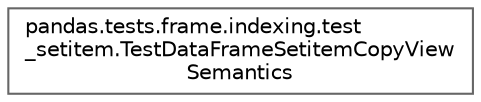 digraph "Graphical Class Hierarchy"
{
 // LATEX_PDF_SIZE
  bgcolor="transparent";
  edge [fontname=Helvetica,fontsize=10,labelfontname=Helvetica,labelfontsize=10];
  node [fontname=Helvetica,fontsize=10,shape=box,height=0.2,width=0.4];
  rankdir="LR";
  Node0 [id="Node000000",label="pandas.tests.frame.indexing.test\l_setitem.TestDataFrameSetitemCopyView\lSemantics",height=0.2,width=0.4,color="grey40", fillcolor="white", style="filled",URL="$db/dfc/classpandas_1_1tests_1_1frame_1_1indexing_1_1test__setitem_1_1TestDataFrameSetitemCopyViewSemantics.html",tooltip=" "];
}
